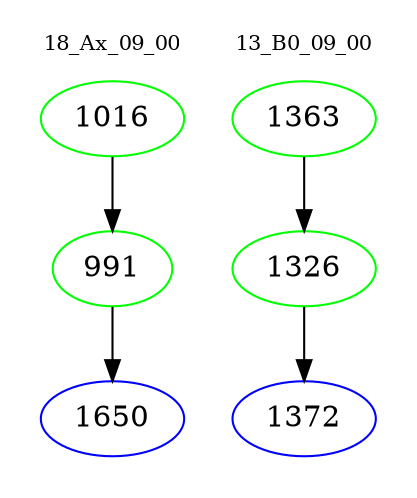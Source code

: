 digraph{
subgraph cluster_0 {
color = white
label = "18_Ax_09_00";
fontsize=10;
T0_1016 [label="1016", color="green"]
T0_1016 -> T0_991 [color="black"]
T0_991 [label="991", color="green"]
T0_991 -> T0_1650 [color="black"]
T0_1650 [label="1650", color="blue"]
}
subgraph cluster_1 {
color = white
label = "13_B0_09_00";
fontsize=10;
T1_1363 [label="1363", color="green"]
T1_1363 -> T1_1326 [color="black"]
T1_1326 [label="1326", color="green"]
T1_1326 -> T1_1372 [color="black"]
T1_1372 [label="1372", color="blue"]
}
}
